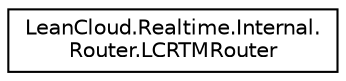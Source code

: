 digraph "Graphical Class Hierarchy"
{
  edge [fontname="Helvetica",fontsize="10",labelfontname="Helvetica",labelfontsize="10"];
  node [fontname="Helvetica",fontsize="10",shape=record];
  rankdir="LR";
  Node1 [label="LeanCloud.Realtime.Internal.\lRouter.LCRTMRouter",height=0.2,width=0.4,color="black", fillcolor="white", style="filled",URL="$classLeanCloud_1_1Realtime_1_1Internal_1_1Router_1_1LCRTMRouter.html",tooltip="RTM Router "];
}
